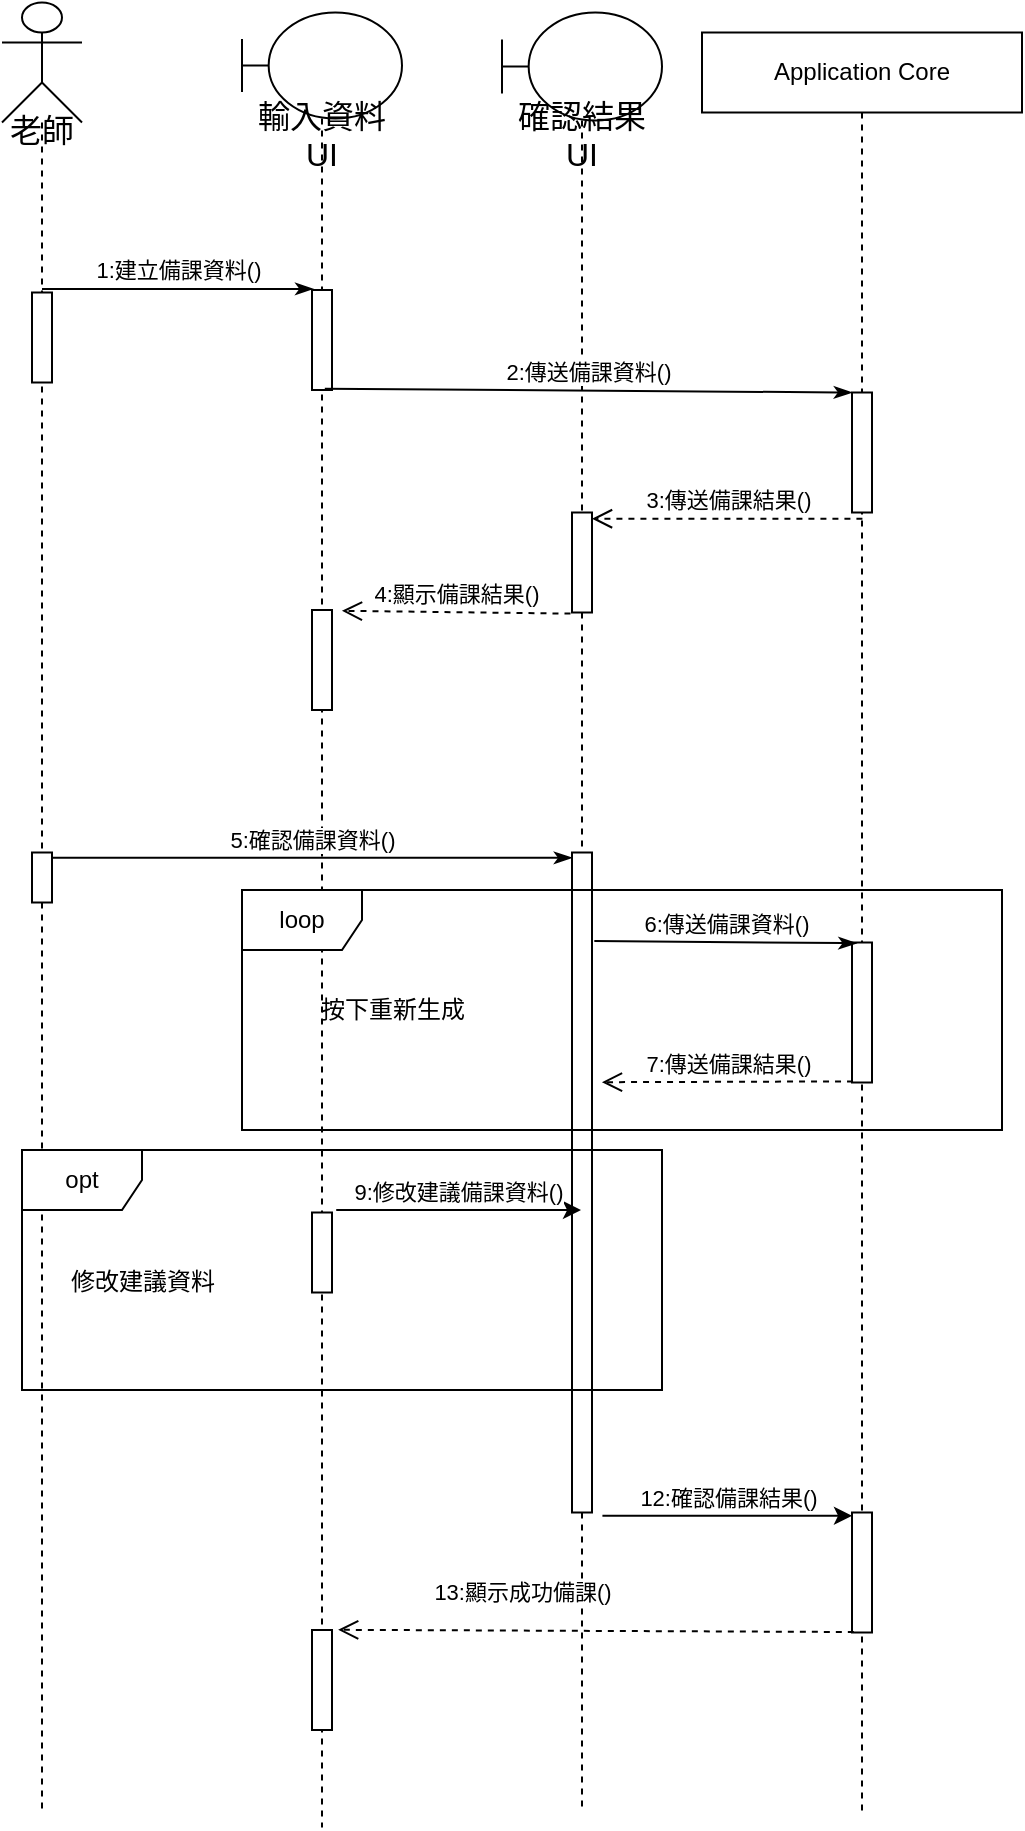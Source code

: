 <mxfile>
    <diagram name="第 1 页" id="_kCn5gWWrIlWfqqUU_DX">
        <mxGraphModel dx="1090" dy="731" grid="1" gridSize="10" guides="1" tooltips="1" connect="1" arrows="1" fold="1" page="1" pageScale="1" pageWidth="1100" pageHeight="1700" math="0" shadow="0">
            <root>
                <mxCell id="0"/>
                <mxCell id="1" parent="0"/>
                <mxCell id="3" value="&lt;p&gt;&lt;font style=&quot;font-size: 16px;&quot;&gt;老師&lt;/font&gt;&lt;/p&gt;" style="shape=umlLifeline;participant=umlActor;perimeter=lifelinePerimeter;whiteSpace=wrap;html=1;container=1;collapsible=0;recursiveResize=0;verticalAlign=top;spacingTop=36;outlineConnect=0;size=60;align=center;" parent="1" vertex="1">
                    <mxGeometry x="260" y="96.25" width="40" height="905" as="geometry"/>
                </mxCell>
                <mxCell id="63" value="" style="html=1;points=[];perimeter=orthogonalPerimeter;" vertex="1" parent="3">
                    <mxGeometry x="15" y="145" width="10" height="45" as="geometry"/>
                </mxCell>
                <mxCell id="76" value="" style="html=1;points=[];perimeter=orthogonalPerimeter;" vertex="1" parent="3">
                    <mxGeometry x="15" y="425" width="10" height="25" as="geometry"/>
                </mxCell>
                <mxCell id="6" value="輸入資料UI" style="shape=umlLifeline;participant=umlBoundary;perimeter=lifelinePerimeter;whiteSpace=wrap;html=1;container=1;collapsible=0;recursiveResize=0;verticalAlign=top;spacingTop=36;outlineConnect=0;fontSize=16;size=53;" parent="1" vertex="1">
                    <mxGeometry x="380" y="101.25" width="80" height="907.5" as="geometry"/>
                </mxCell>
                <mxCell id="18" value="" style="html=1;points=[];perimeter=orthogonalPerimeter;" parent="6" vertex="1">
                    <mxGeometry x="35" y="138.75" width="10" height="50" as="geometry"/>
                </mxCell>
                <mxCell id="62" value="" style="html=1;points=[];perimeter=orthogonalPerimeter;" vertex="1" parent="6">
                    <mxGeometry x="35" y="808.75" width="10" height="50" as="geometry"/>
                </mxCell>
                <mxCell id="75" value="" style="html=1;points=[];perimeter=orthogonalPerimeter;" vertex="1" parent="6">
                    <mxGeometry x="35" y="298.75" width="10" height="50" as="geometry"/>
                </mxCell>
                <mxCell id="79" value="" style="html=1;points=[];perimeter=orthogonalPerimeter;" vertex="1" parent="6">
                    <mxGeometry x="35" y="600" width="10" height="40" as="geometry"/>
                </mxCell>
                <mxCell id="85" value="修改建議資料" style="text;html=1;align=center;verticalAlign=middle;resizable=0;points=[];autosize=1;strokeColor=none;fillColor=none;" vertex="1" parent="6">
                    <mxGeometry x="-100" y="620" width="100" height="30" as="geometry"/>
                </mxCell>
                <mxCell id="7" value="確認結果UI" style="shape=umlLifeline;participant=umlBoundary;perimeter=lifelinePerimeter;whiteSpace=wrap;html=1;container=1;collapsible=0;recursiveResize=0;verticalAlign=top;spacingTop=36;outlineConnect=0;fontSize=16;size=54;" parent="1" vertex="1">
                    <mxGeometry x="510" y="101.25" width="80" height="900" as="geometry"/>
                </mxCell>
                <mxCell id="26" value="" style="html=1;points=[];perimeter=orthogonalPerimeter;" parent="7" vertex="1">
                    <mxGeometry x="35" y="250" width="10" height="50" as="geometry"/>
                </mxCell>
                <mxCell id="37" value="" style="html=1;points=[];perimeter=orthogonalPerimeter;" parent="7" vertex="1">
                    <mxGeometry x="35" y="420" width="10" height="330" as="geometry"/>
                </mxCell>
                <mxCell id="8" value="Application Core" style="shape=umlLifeline;perimeter=lifelinePerimeter;whiteSpace=wrap;html=1;container=1;collapsible=0;recursiveResize=0;outlineConnect=0;" parent="1" vertex="1">
                    <mxGeometry x="610" y="111.25" width="160" height="890" as="geometry"/>
                </mxCell>
                <mxCell id="22" value="" style="html=1;points=[];perimeter=orthogonalPerimeter;" parent="8" vertex="1">
                    <mxGeometry x="75" y="180" width="10" height="60" as="geometry"/>
                </mxCell>
                <mxCell id="46" value="" style="html=1;points=[];perimeter=orthogonalPerimeter;" parent="8" vertex="1">
                    <mxGeometry x="75" y="455" width="10" height="70" as="geometry"/>
                </mxCell>
                <mxCell id="59" value="" style="html=1;points=[];perimeter=orthogonalPerimeter;" parent="8" vertex="1">
                    <mxGeometry x="75" y="740" width="10" height="60" as="geometry"/>
                </mxCell>
                <mxCell id="15" value="1:建立備課資料()" style="html=1;verticalAlign=bottom;endArrow=classicThin;endFill=1;entryX=0.068;entryY=-0.011;entryDx=0;entryDy=0;entryPerimeter=0;" parent="1" target="18" edge="1" source="3">
                    <mxGeometry x="-0.004" width="80" relative="1" as="geometry">
                        <mxPoint x="310" y="239" as="sourcePoint"/>
                        <mxPoint x="378.36" y="240.0" as="targetPoint"/>
                        <mxPoint as="offset"/>
                    </mxGeometry>
                </mxCell>
                <mxCell id="21" value="2:傳送備課資料()" style="html=1;verticalAlign=bottom;endArrow=classicThin;endFill=1;exitX=0.64;exitY=0.988;exitDx=0;exitDy=0;exitPerimeter=0;" parent="1" source="18" target="22" edge="1">
                    <mxGeometry x="-0.004" width="80" relative="1" as="geometry">
                        <mxPoint x="430.16" y="300" as="sourcePoint"/>
                        <mxPoint x="540" y="300" as="targetPoint"/>
                        <mxPoint as="offset"/>
                    </mxGeometry>
                </mxCell>
                <mxCell id="24" value="3:傳送備課結果()" style="html=1;verticalAlign=bottom;endArrow=open;dashed=1;endSize=8;exitX=0.521;exitY=1.052;exitDx=0;exitDy=0;exitPerimeter=0;" parent="1" source="22" target="26" edge="1">
                    <mxGeometry x="-0.002" relative="1" as="geometry">
                        <mxPoint x="620" y="360" as="sourcePoint"/>
                        <mxPoint x="550" y="363" as="targetPoint"/>
                        <mxPoint as="offset"/>
                    </mxGeometry>
                </mxCell>
                <mxCell id="36" value="4:顯示備課結果()" style="html=1;verticalAlign=bottom;endArrow=open;dashed=1;endSize=8;exitX=-0.076;exitY=1.011;exitDx=0;exitDy=0;exitPerimeter=0;entryX=1.497;entryY=0.008;entryDx=0;entryDy=0;entryPerimeter=0;" parent="1" source="26" target="75" edge="1">
                    <mxGeometry x="-0.002" relative="1" as="geometry">
                        <mxPoint x="480.21" y="410" as="sourcePoint"/>
                        <mxPoint x="410" y="401" as="targetPoint"/>
                        <mxPoint as="offset"/>
                    </mxGeometry>
                </mxCell>
                <mxCell id="38" value="5:確認備課資料()" style="html=1;verticalAlign=bottom;endArrow=classicThin;endFill=1;entryX=0.003;entryY=0.008;entryDx=0;entryDy=0;entryPerimeter=0;" parent="1" source="76" target="37" edge="1">
                    <mxGeometry x="-0.004" width="80" relative="1" as="geometry">
                        <mxPoint x="320" y="524" as="sourcePoint"/>
                        <mxPoint x="379.84" y="520" as="targetPoint"/>
                        <mxPoint as="offset"/>
                    </mxGeometry>
                </mxCell>
                <mxCell id="47" value="6:傳送備課資料()" style="html=1;verticalAlign=bottom;endArrow=classicThin;endFill=1;entryX=0.231;entryY=0.005;entryDx=0;entryDy=0;entryPerimeter=0;exitX=1.116;exitY=0.134;exitDx=0;exitDy=0;exitPerimeter=0;" parent="1" source="37" target="46" edge="1">
                    <mxGeometry x="-0.004" width="80" relative="1" as="geometry">
                        <mxPoint x="540" y="565" as="sourcePoint"/>
                        <mxPoint x="620" y="566" as="targetPoint"/>
                        <mxPoint as="offset"/>
                    </mxGeometry>
                </mxCell>
                <mxCell id="48" value="7:傳送備課結果()" style="html=1;verticalAlign=bottom;endArrow=open;dashed=1;endSize=8;exitX=0.052;exitY=0.992;exitDx=0;exitDy=0;exitPerimeter=0;entryX=1.497;entryY=0.348;entryDx=0;entryDy=0;entryPerimeter=0;" parent="1" source="46" target="37" edge="1">
                    <mxGeometry x="-0.002" relative="1" as="geometry">
                        <mxPoint x="630.21" y="635.0" as="sourcePoint"/>
                        <mxPoint x="530" y="634" as="targetPoint"/>
                        <mxPoint as="offset"/>
                    </mxGeometry>
                </mxCell>
                <mxCell id="49" value="按下重新生成" style="text;html=1;align=center;verticalAlign=middle;resizable=0;points=[];autosize=1;strokeColor=none;fillColor=none;" parent="1" vertex="1">
                    <mxGeometry x="405" y="585" width="100" height="30" as="geometry"/>
                </mxCell>
                <mxCell id="50" value="12:確認備課結果()" style="html=1;verticalAlign=bottom;endArrow=classic;endFill=1;exitX=1.521;exitY=1.005;exitDx=0;exitDy=0;exitPerimeter=0;" parent="1" target="59" edge="1" source="37">
                    <mxGeometry x="-0.002" relative="1" as="geometry">
                        <mxPoint x="521.16" y="850.93" as="sourcePoint"/>
                        <mxPoint x="649.5" y="850" as="targetPoint"/>
                        <mxPoint as="offset"/>
                    </mxGeometry>
                </mxCell>
                <mxCell id="60" value="13:顯示成功備課()" style="html=1;verticalAlign=bottom;endArrow=open;dashed=1;endSize=8;exitX=0.092;exitY=0.996;exitDx=0;exitDy=0;exitPerimeter=0;entryX=1.307;entryY=-0.002;entryDx=0;entryDy=0;entryPerimeter=0;" parent="1" source="59" target="62" edge="1">
                    <mxGeometry x="0.284" y="-10" relative="1" as="geometry">
                        <mxPoint x="610.1" y="910" as="sourcePoint"/>
                        <mxPoint x="410" y="910" as="targetPoint"/>
                        <mxPoint as="offset"/>
                    </mxGeometry>
                </mxCell>
                <mxCell id="78" value="9:修改建議備課資料()" style="html=1;verticalAlign=bottom;endArrow=classic;endFill=1;exitX=1.211;exitY=-0.03;exitDx=0;exitDy=0;exitPerimeter=0;" edge="1" parent="1" source="79" target="7">
                    <mxGeometry x="-0.002" relative="1" as="geometry">
                        <mxPoint x="430" y="700" as="sourcePoint"/>
                        <mxPoint x="510" y="700" as="targetPoint"/>
                        <mxPoint as="offset"/>
                    </mxGeometry>
                </mxCell>
                <mxCell id="43" value="loop" style="shape=umlFrame;whiteSpace=wrap;html=1;" parent="1" vertex="1">
                    <mxGeometry x="380" y="540" width="380" height="120" as="geometry"/>
                </mxCell>
                <mxCell id="77" value="opt" style="shape=umlFrame;whiteSpace=wrap;html=1;" vertex="1" parent="1">
                    <mxGeometry x="270" y="670" width="320" height="120" as="geometry"/>
                </mxCell>
            </root>
        </mxGraphModel>
    </diagram>
</mxfile>